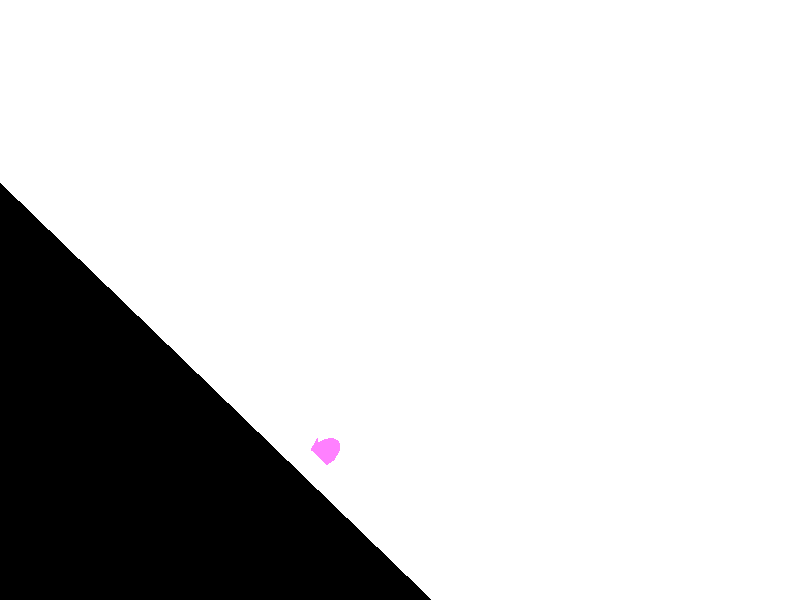camera {
    location <-1.711963, 4.333467, 10.445557>
    up <0.042266, 0.963630, -0.263875>
    right <1.316552, 0, 0.210877>
    look_at <0.421718, 0.592129, -2.875471>
}

light_source { <300, 100, 300> color rgb <1.0, 1.0, 1.0> }

// ===== begin export of bun_zipper_res4.obj (453 verts) to spheres =====

box { <1.23456789, -1.23456789, 1.23456789>, <-1.23456789, 1.23456789, -1.23456789>
	pigment { color rgb <1, 2, 3> }
	finish { ambient 0.2 diffuse 0.4 specular 0.4 roughness 0.05  reflection 1.0}
}

sphere { <1.23456789, -1.23456789, 1.23456789>, 0.2
	pigment { color rgbf <1, 2, 1, 0.5> }
	finish { ambient 0.1 diffuse 0.2 specular 0.3 roughness 0.4 }
}

cone { <1.23456789, -1.23456789, 1.23456789>, 0.2, <-1.23456789, 1.23456789, -1.23456789>, 1.2
	pigment { color rgb <1, 0.5, 2> }
	finish { ambient 0.2 diffuse 0.4 specular 0.4 roughness 0.05 refraction 0.6}
}

plane { <1.23456789, -1.23456789, 1.23456789>, 1.3
	pigment { color rgb <1, 1, 1> }
	finish { ambient 0.2 diffuse 0.4 specular 0.4 roughness 0.05 }
}

triangle { <1.23456789, -1.23456789, 1.23456789>, <1.23456789, -1.23456789, 1.23456789>, <1.23456789, -1.23456789, 1.23456789>
	pigment { color rgbf <1, 1, 1, 0.9> }
	finish { ambient 0.2 diffuse 0.4 specular 0.4 roughness 0.05 ior 0.2}
}
